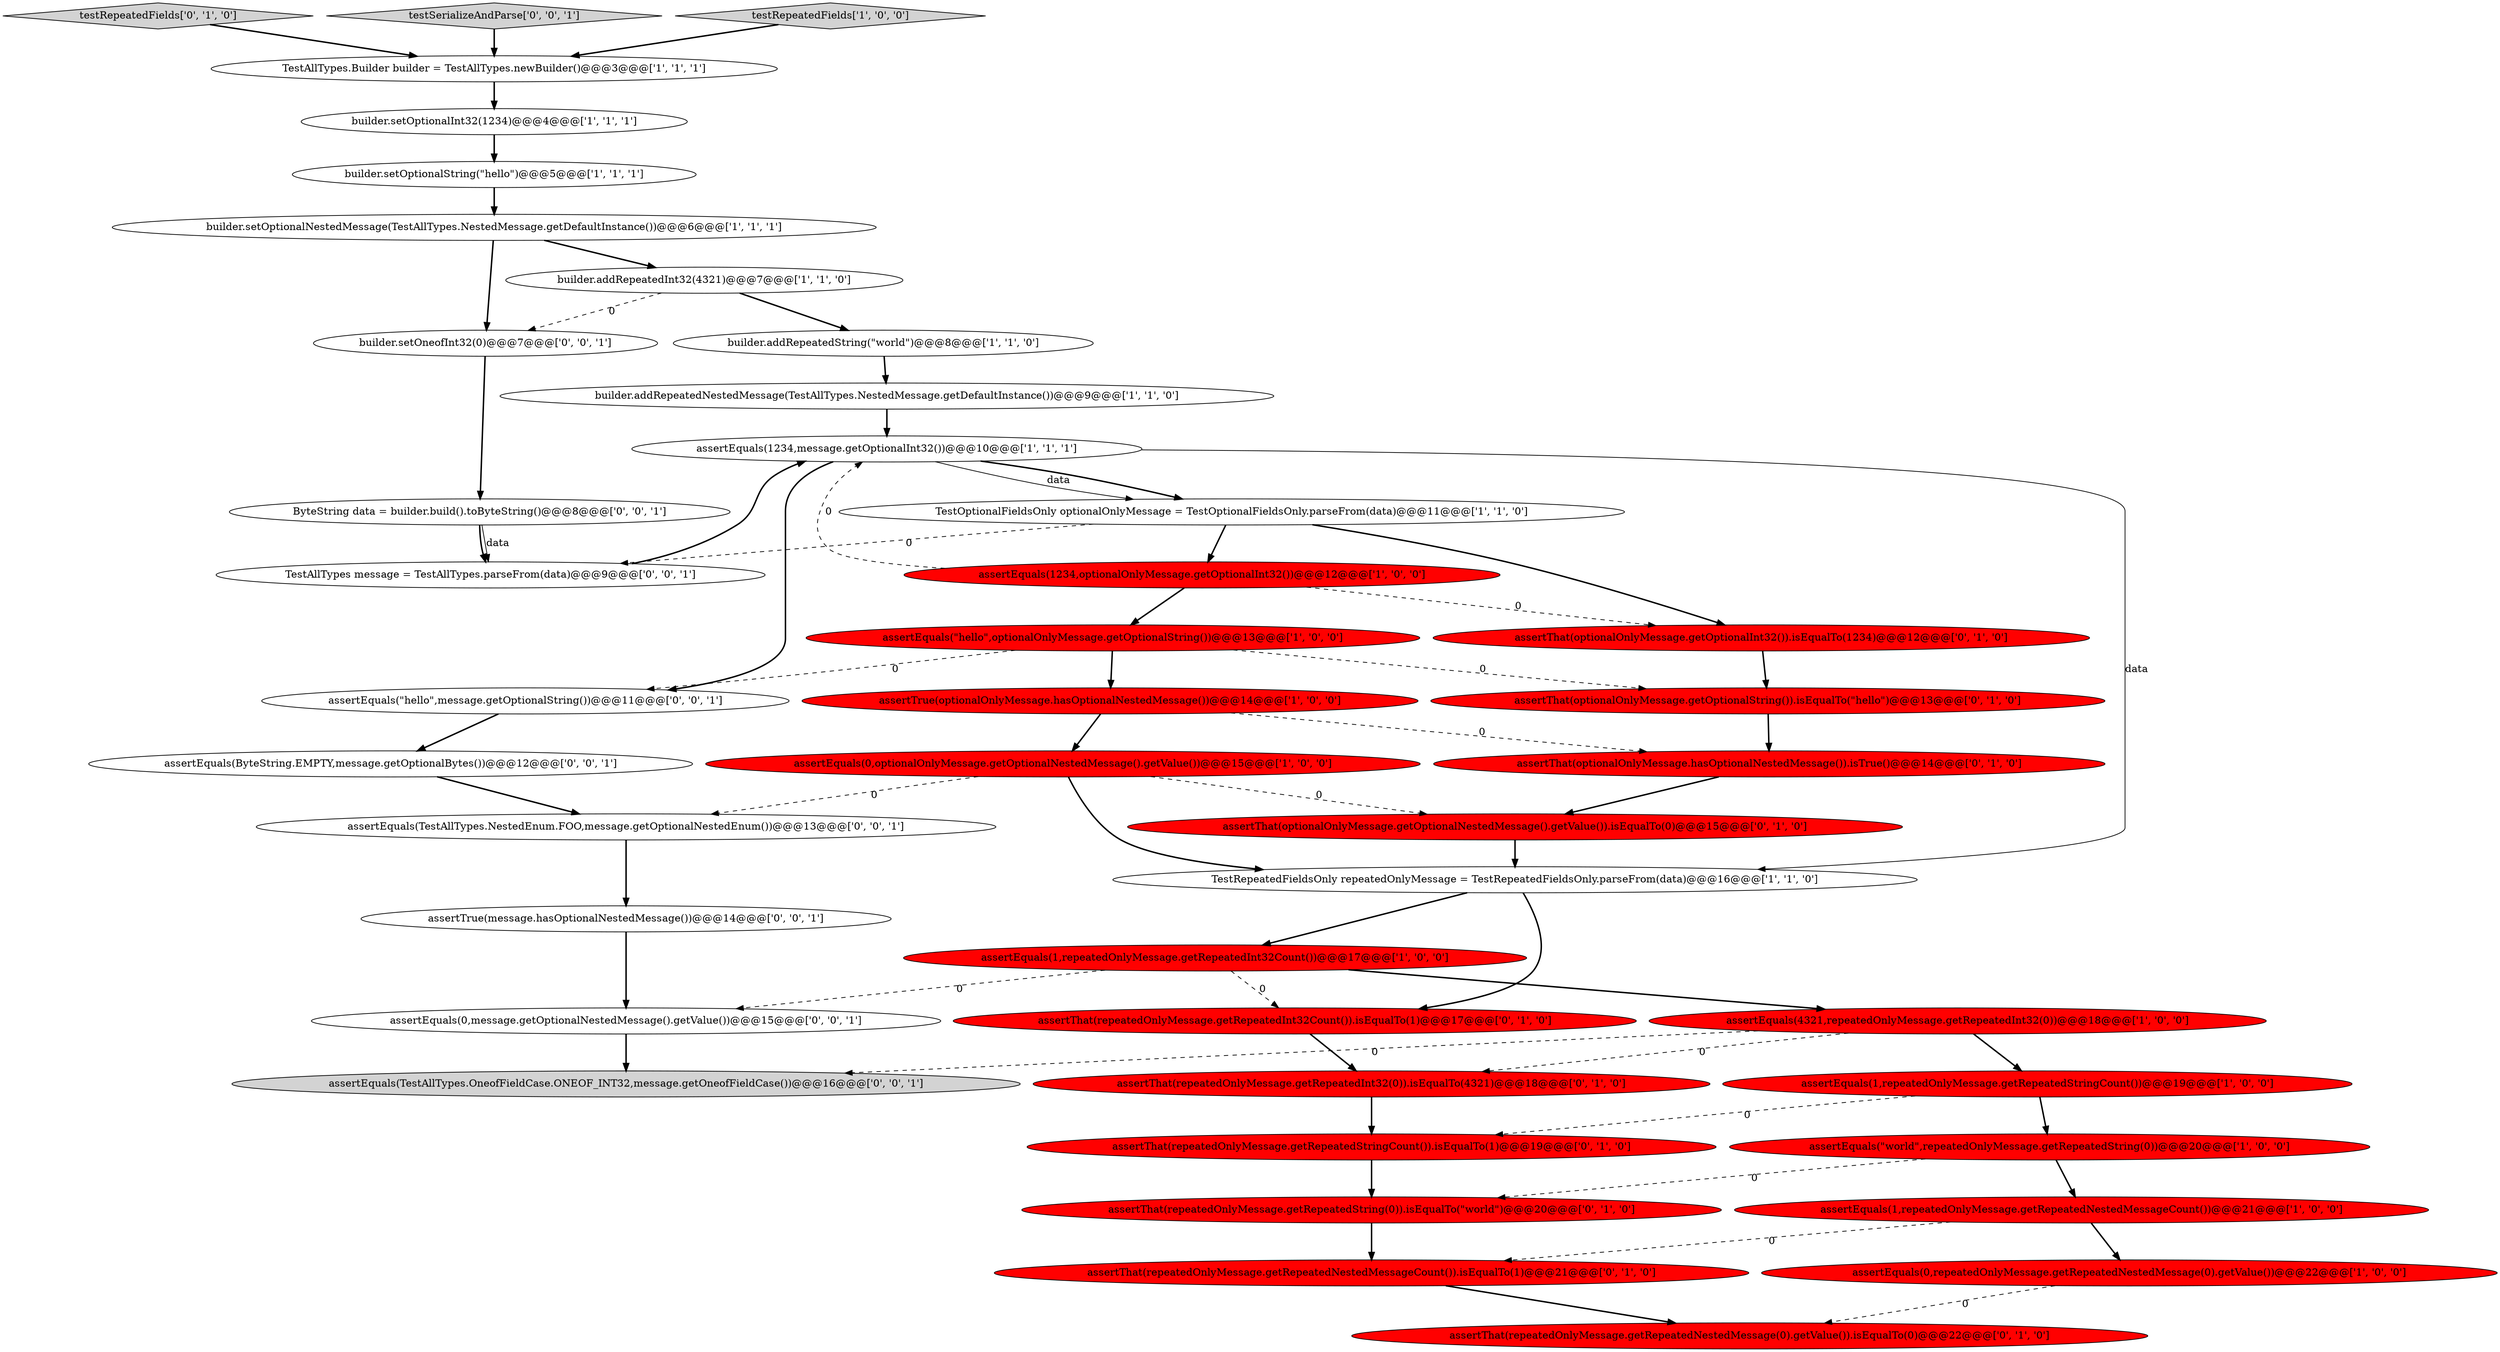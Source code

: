 digraph {
36 [style = filled, label = "assertEquals(TestAllTypes.NestedEnum.FOO,message.getOptionalNestedEnum())@@@13@@@['0', '0', '1']", fillcolor = white, shape = ellipse image = "AAA0AAABBB3BBB"];
37 [style = filled, label = "assertEquals(ByteString.EMPTY,message.getOptionalBytes())@@@12@@@['0', '0', '1']", fillcolor = white, shape = ellipse image = "AAA0AAABBB3BBB"];
12 [style = filled, label = "assertEquals(1,repeatedOnlyMessage.getRepeatedInt32Count())@@@17@@@['1', '0', '0']", fillcolor = red, shape = ellipse image = "AAA1AAABBB1BBB"];
5 [style = filled, label = "builder.addRepeatedNestedMessage(TestAllTypes.NestedMessage.getDefaultInstance())@@@9@@@['1', '1', '0']", fillcolor = white, shape = ellipse image = "AAA0AAABBB1BBB"];
26 [style = filled, label = "testRepeatedFields['0', '1', '0']", fillcolor = lightgray, shape = diamond image = "AAA0AAABBB2BBB"];
1 [style = filled, label = "assertEquals(4321,repeatedOnlyMessage.getRepeatedInt32(0))@@@18@@@['1', '0', '0']", fillcolor = red, shape = ellipse image = "AAA1AAABBB1BBB"];
9 [style = filled, label = "TestRepeatedFieldsOnly repeatedOnlyMessage = TestRepeatedFieldsOnly.parseFrom(data)@@@16@@@['1', '1', '0']", fillcolor = white, shape = ellipse image = "AAA0AAABBB1BBB"];
23 [style = filled, label = "assertThat(optionalOnlyMessage.hasOptionalNestedMessage()).isTrue()@@@14@@@['0', '1', '0']", fillcolor = red, shape = ellipse image = "AAA1AAABBB2BBB"];
20 [style = filled, label = "builder.setOptionalString(\"hello\")@@@5@@@['1', '1', '1']", fillcolor = white, shape = ellipse image = "AAA0AAABBB1BBB"];
41 [style = filled, label = "TestAllTypes message = TestAllTypes.parseFrom(data)@@@9@@@['0', '0', '1']", fillcolor = white, shape = ellipse image = "AAA0AAABBB3BBB"];
38 [style = filled, label = "ByteString data = builder.build().toByteString()@@@8@@@['0', '0', '1']", fillcolor = white, shape = ellipse image = "AAA0AAABBB3BBB"];
8 [style = filled, label = "assertEquals(\"hello\",optionalOnlyMessage.getOptionalString())@@@13@@@['1', '0', '0']", fillcolor = red, shape = ellipse image = "AAA1AAABBB1BBB"];
4 [style = filled, label = "assertEquals(1,repeatedOnlyMessage.getRepeatedNestedMessageCount())@@@21@@@['1', '0', '0']", fillcolor = red, shape = ellipse image = "AAA1AAABBB1BBB"];
39 [style = filled, label = "assertEquals(0,message.getOptionalNestedMessage().getValue())@@@15@@@['0', '0', '1']", fillcolor = white, shape = ellipse image = "AAA0AAABBB3BBB"];
34 [style = filled, label = "builder.setOneofInt32(0)@@@7@@@['0', '0', '1']", fillcolor = white, shape = ellipse image = "AAA0AAABBB3BBB"];
25 [style = filled, label = "assertThat(optionalOnlyMessage.getOptionalInt32()).isEqualTo(1234)@@@12@@@['0', '1', '0']", fillcolor = red, shape = ellipse image = "AAA1AAABBB2BBB"];
24 [style = filled, label = "assertThat(repeatedOnlyMessage.getRepeatedString(0)).isEqualTo(\"world\")@@@20@@@['0', '1', '0']", fillcolor = red, shape = ellipse image = "AAA1AAABBB2BBB"];
0 [style = filled, label = "assertEquals(0,optionalOnlyMessage.getOptionalNestedMessage().getValue())@@@15@@@['1', '0', '0']", fillcolor = red, shape = ellipse image = "AAA1AAABBB1BBB"];
27 [style = filled, label = "assertThat(repeatedOnlyMessage.getRepeatedNestedMessageCount()).isEqualTo(1)@@@21@@@['0', '1', '0']", fillcolor = red, shape = ellipse image = "AAA1AAABBB2BBB"];
18 [style = filled, label = "builder.addRepeatedInt32(4321)@@@7@@@['1', '1', '0']", fillcolor = white, shape = ellipse image = "AAA0AAABBB1BBB"];
33 [style = filled, label = "testSerializeAndParse['0', '0', '1']", fillcolor = lightgray, shape = diamond image = "AAA0AAABBB3BBB"];
11 [style = filled, label = "testRepeatedFields['1', '0', '0']", fillcolor = lightgray, shape = diamond image = "AAA0AAABBB1BBB"];
2 [style = filled, label = "assertEquals(0,repeatedOnlyMessage.getRepeatedNestedMessage(0).getValue())@@@22@@@['1', '0', '0']", fillcolor = red, shape = ellipse image = "AAA1AAABBB1BBB"];
3 [style = filled, label = "builder.addRepeatedString(\"world\")@@@8@@@['1', '1', '0']", fillcolor = white, shape = ellipse image = "AAA0AAABBB1BBB"];
21 [style = filled, label = "assertThat(repeatedOnlyMessage.getRepeatedInt32(0)).isEqualTo(4321)@@@18@@@['0', '1', '0']", fillcolor = red, shape = ellipse image = "AAA1AAABBB2BBB"];
10 [style = filled, label = "assertEquals(1234,optionalOnlyMessage.getOptionalInt32())@@@12@@@['1', '0', '0']", fillcolor = red, shape = ellipse image = "AAA1AAABBB1BBB"];
30 [style = filled, label = "assertThat(optionalOnlyMessage.getOptionalNestedMessage().getValue()).isEqualTo(0)@@@15@@@['0', '1', '0']", fillcolor = red, shape = ellipse image = "AAA1AAABBB2BBB"];
32 [style = filled, label = "assertTrue(message.hasOptionalNestedMessage())@@@14@@@['0', '0', '1']", fillcolor = white, shape = ellipse image = "AAA0AAABBB3BBB"];
31 [style = filled, label = "assertThat(repeatedOnlyMessage.getRepeatedNestedMessage(0).getValue()).isEqualTo(0)@@@22@@@['0', '1', '0']", fillcolor = red, shape = ellipse image = "AAA1AAABBB2BBB"];
19 [style = filled, label = "TestOptionalFieldsOnly optionalOnlyMessage = TestOptionalFieldsOnly.parseFrom(data)@@@11@@@['1', '1', '0']", fillcolor = white, shape = ellipse image = "AAA0AAABBB1BBB"];
22 [style = filled, label = "assertThat(repeatedOnlyMessage.getRepeatedStringCount()).isEqualTo(1)@@@19@@@['0', '1', '0']", fillcolor = red, shape = ellipse image = "AAA1AAABBB2BBB"];
6 [style = filled, label = "assertEquals(\"world\",repeatedOnlyMessage.getRepeatedString(0))@@@20@@@['1', '0', '0']", fillcolor = red, shape = ellipse image = "AAA1AAABBB1BBB"];
16 [style = filled, label = "assertEquals(1234,message.getOptionalInt32())@@@10@@@['1', '1', '1']", fillcolor = white, shape = ellipse image = "AAA0AAABBB1BBB"];
7 [style = filled, label = "TestAllTypes.Builder builder = TestAllTypes.newBuilder()@@@3@@@['1', '1', '1']", fillcolor = white, shape = ellipse image = "AAA0AAABBB1BBB"];
35 [style = filled, label = "assertEquals(\"hello\",message.getOptionalString())@@@11@@@['0', '0', '1']", fillcolor = white, shape = ellipse image = "AAA0AAABBB3BBB"];
28 [style = filled, label = "assertThat(optionalOnlyMessage.getOptionalString()).isEqualTo(\"hello\")@@@13@@@['0', '1', '0']", fillcolor = red, shape = ellipse image = "AAA1AAABBB2BBB"];
13 [style = filled, label = "builder.setOptionalInt32(1234)@@@4@@@['1', '1', '1']", fillcolor = white, shape = ellipse image = "AAA0AAABBB1BBB"];
14 [style = filled, label = "assertEquals(1,repeatedOnlyMessage.getRepeatedStringCount())@@@19@@@['1', '0', '0']", fillcolor = red, shape = ellipse image = "AAA1AAABBB1BBB"];
15 [style = filled, label = "builder.setOptionalNestedMessage(TestAllTypes.NestedMessage.getDefaultInstance())@@@6@@@['1', '1', '1']", fillcolor = white, shape = ellipse image = "AAA0AAABBB1BBB"];
17 [style = filled, label = "assertTrue(optionalOnlyMessage.hasOptionalNestedMessage())@@@14@@@['1', '0', '0']", fillcolor = red, shape = ellipse image = "AAA1AAABBB1BBB"];
40 [style = filled, label = "assertEquals(TestAllTypes.OneofFieldCase.ONEOF_INT32,message.getOneofFieldCase())@@@16@@@['0', '0', '1']", fillcolor = lightgray, shape = ellipse image = "AAA0AAABBB3BBB"];
29 [style = filled, label = "assertThat(repeatedOnlyMessage.getRepeatedInt32Count()).isEqualTo(1)@@@17@@@['0', '1', '0']", fillcolor = red, shape = ellipse image = "AAA1AAABBB2BBB"];
7->13 [style = bold, label=""];
33->7 [style = bold, label=""];
18->3 [style = bold, label=""];
0->9 [style = bold, label=""];
25->28 [style = bold, label=""];
23->30 [style = bold, label=""];
26->7 [style = bold, label=""];
15->34 [style = bold, label=""];
37->36 [style = bold, label=""];
38->41 [style = solid, label="data"];
16->19 [style = solid, label="data"];
8->35 [style = dashed, label="0"];
27->31 [style = bold, label=""];
36->32 [style = bold, label=""];
19->10 [style = bold, label=""];
14->22 [style = dashed, label="0"];
30->9 [style = bold, label=""];
1->21 [style = dashed, label="0"];
38->41 [style = bold, label=""];
4->2 [style = bold, label=""];
4->27 [style = dashed, label="0"];
16->9 [style = solid, label="data"];
8->28 [style = dashed, label="0"];
16->19 [style = bold, label=""];
12->1 [style = bold, label=""];
15->18 [style = bold, label=""];
29->21 [style = bold, label=""];
19->25 [style = bold, label=""];
19->41 [style = dashed, label="0"];
2->31 [style = dashed, label="0"];
1->40 [style = dashed, label="0"];
5->16 [style = bold, label=""];
8->17 [style = bold, label=""];
18->34 [style = dashed, label="0"];
6->4 [style = bold, label=""];
3->5 [style = bold, label=""];
17->0 [style = bold, label=""];
10->8 [style = bold, label=""];
35->37 [style = bold, label=""];
21->22 [style = bold, label=""];
28->23 [style = bold, label=""];
6->24 [style = dashed, label="0"];
39->40 [style = bold, label=""];
0->30 [style = dashed, label="0"];
12->29 [style = dashed, label="0"];
41->16 [style = bold, label=""];
1->14 [style = bold, label=""];
32->39 [style = bold, label=""];
9->12 [style = bold, label=""];
17->23 [style = dashed, label="0"];
22->24 [style = bold, label=""];
34->38 [style = bold, label=""];
16->35 [style = bold, label=""];
10->16 [style = dashed, label="0"];
0->36 [style = dashed, label="0"];
9->29 [style = bold, label=""];
20->15 [style = bold, label=""];
24->27 [style = bold, label=""];
14->6 [style = bold, label=""];
10->25 [style = dashed, label="0"];
11->7 [style = bold, label=""];
12->39 [style = dashed, label="0"];
13->20 [style = bold, label=""];
}
